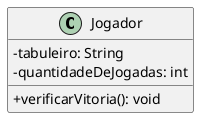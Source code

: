 @startuml Tabuleiro

skinparam classAttributeIconSize 0

class Jogador {
    -tabuleiro: String
    -quantidadeDeJogadas: int
    +verificarVitoria(): void
}
@enduml